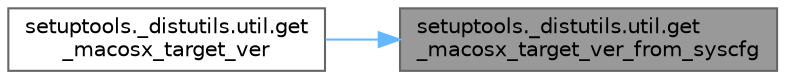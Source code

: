 digraph "setuptools._distutils.util.get_macosx_target_ver_from_syscfg"
{
 // LATEX_PDF_SIZE
  bgcolor="transparent";
  edge [fontname=Helvetica,fontsize=10,labelfontname=Helvetica,labelfontsize=10];
  node [fontname=Helvetica,fontsize=10,shape=box,height=0.2,width=0.4];
  rankdir="RL";
  Node1 [id="Node000001",label="setuptools._distutils.util.get\l_macosx_target_ver_from_syscfg",height=0.2,width=0.4,color="gray40", fillcolor="grey60", style="filled", fontcolor="black",tooltip=" "];
  Node1 -> Node2 [id="edge1_Node000001_Node000002",dir="back",color="steelblue1",style="solid",tooltip=" "];
  Node2 [id="Node000002",label="setuptools._distutils.util.get\l_macosx_target_ver",height=0.2,width=0.4,color="grey40", fillcolor="white", style="filled",URL="$namespacesetuptools_1_1__distutils_1_1util.html#a1b4a91ff92452813ac4ba138f17d8a4d",tooltip=" "];
}

